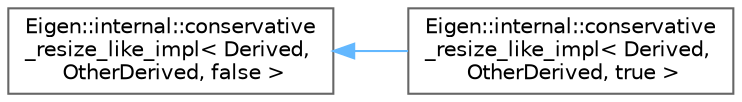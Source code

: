 digraph "Graphical Class Hierarchy"
{
 // LATEX_PDF_SIZE
  bgcolor="transparent";
  edge [fontname=Helvetica,fontsize=10,labelfontname=Helvetica,labelfontsize=10];
  node [fontname=Helvetica,fontsize=10,shape=box,height=0.2,width=0.4];
  rankdir="LR";
  Node0 [id="Node000000",label="Eigen::internal::conservative\l_resize_like_impl\< Derived,\l OtherDerived, false \>",height=0.2,width=0.4,color="grey40", fillcolor="white", style="filled",URL="$structEigen_1_1internal_1_1conservative__resize__like__impl.html",tooltip=" "];
  Node0 -> Node1 [id="edge758_Node000000_Node000001",dir="back",color="steelblue1",style="solid",tooltip=" "];
  Node1 [id="Node000001",label="Eigen::internal::conservative\l_resize_like_impl\< Derived,\l OtherDerived, true \>",height=0.2,width=0.4,color="grey40", fillcolor="white", style="filled",URL="$structEigen_1_1internal_1_1conservative__resize__like__impl_3_01Derived_00_01OtherDerived_00_01true_01_4.html",tooltip=" "];
}
